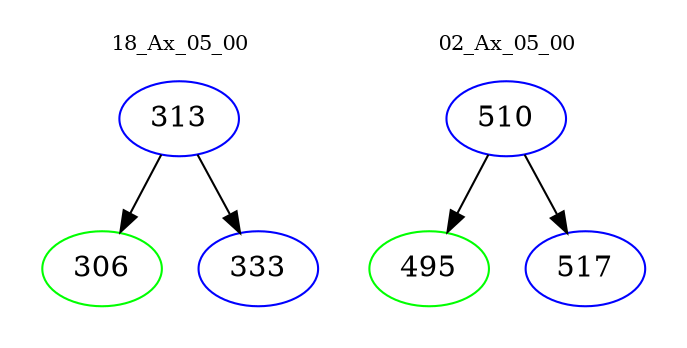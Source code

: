 digraph{
subgraph cluster_0 {
color = white
label = "18_Ax_05_00";
fontsize=10;
T0_313 [label="313", color="blue"]
T0_313 -> T0_306 [color="black"]
T0_306 [label="306", color="green"]
T0_313 -> T0_333 [color="black"]
T0_333 [label="333", color="blue"]
}
subgraph cluster_1 {
color = white
label = "02_Ax_05_00";
fontsize=10;
T1_510 [label="510", color="blue"]
T1_510 -> T1_495 [color="black"]
T1_495 [label="495", color="green"]
T1_510 -> T1_517 [color="black"]
T1_517 [label="517", color="blue"]
}
}
